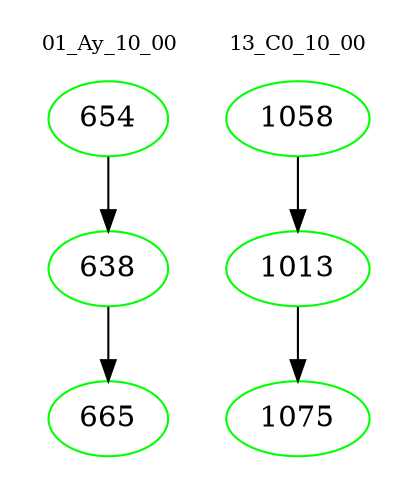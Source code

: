 digraph{
subgraph cluster_0 {
color = white
label = "01_Ay_10_00";
fontsize=10;
T0_654 [label="654", color="green"]
T0_654 -> T0_638 [color="black"]
T0_638 [label="638", color="green"]
T0_638 -> T0_665 [color="black"]
T0_665 [label="665", color="green"]
}
subgraph cluster_1 {
color = white
label = "13_C0_10_00";
fontsize=10;
T1_1058 [label="1058", color="green"]
T1_1058 -> T1_1013 [color="black"]
T1_1013 [label="1013", color="green"]
T1_1013 -> T1_1075 [color="black"]
T1_1075 [label="1075", color="green"]
}
}

